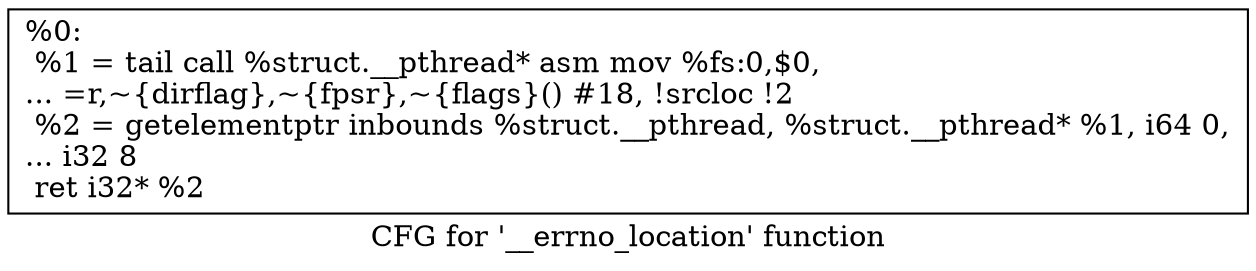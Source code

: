 digraph "CFG for '__errno_location' function" {
	label="CFG for '__errno_location' function";

	Node0x1f61f80 [shape=record,label="{%0:\l  %1 = tail call %struct.__pthread* asm mov %fs:0,$0,\l... =r,~\{dirflag\},~\{fpsr\},~\{flags\}() #18, !srcloc !2\l  %2 = getelementptr inbounds %struct.__pthread, %struct.__pthread* %1, i64 0,\l... i32 8\l  ret i32* %2\l}"];
}
